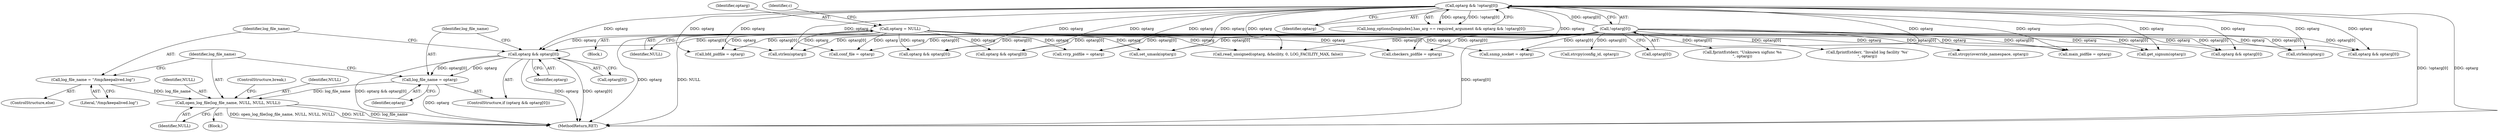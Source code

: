 digraph "0_keepalived_04f2d32871bb3b11d7dc024039952f2fe2750306@API" {
"1000366" [label="(Call,open_log_file(log_file_name, NULL, NULL, NULL))"];
"1000363" [label="(Call,log_file_name = \"/tmp/keepalived.log\")"];
"1000359" [label="(Call,log_file_name = optarg)"];
"1000354" [label="(Call,optarg && optarg[0])"];
"1000180" [label="(Call,optarg && !optarg[0])"];
"1000182" [label="(Call,!optarg[0])"];
"1000190" [label="(Call,optarg = NULL)"];
"1000653" [label="(Call,optarg && optarg[0])"];
"1000368" [label="(Identifier,NULL)"];
"1000180" [label="(Call,optarg && !optarg[0])"];
"1000359" [label="(Call,log_file_name = optarg)"];
"1000194" [label="(Identifier,c)"];
"1000520" [label="(Call,optarg && optarg[0])"];
"1000410" [label="(Call,optarg && optarg[0])"];
"1000181" [label="(Identifier,optarg)"];
"1000354" [label="(Call,optarg && optarg[0])"];
"1000362" [label="(ControlStructure,else)"];
"1000561" [label="(Call,strcpy(config_id, optarg))"];
"1000191" [label="(Identifier,optarg)"];
"1000183" [label="(Call,optarg[0])"];
"1000544" [label="(Call,strlen(optarg))"];
"1000576" [label="(Call,fprintf(stderr, \"Unknown sigfunc %s\n\", optarg))"];
"1000485" [label="(Call,checkers_pidfile = optarg)"];
"1000367" [label="(Identifier,log_file_name)"];
"1000369" [label="(Identifier,NULL)"];
"1000501" [label="(Call,bfd_pidfile = optarg)"];
"1000186" [label="(Block,)"];
"1000192" [label="(Identifier,NULL)"];
"1000747" [label="(MethodReturn,RET)"];
"1000558" [label="(Call,strlen(optarg))"];
"1000356" [label="(Call,optarg[0])"];
"1000454" [label="(Call,conf_file = optarg)"];
"1000568" [label="(Call,get_signum(optarg))"];
"1000360" [label="(Identifier,log_file_name)"];
"1000355" [label="(Identifier,optarg)"];
"1000353" [label="(ControlStructure,if (optarg && optarg[0]))"];
"1000361" [label="(Identifier,optarg)"];
"1000190" [label="(Call,optarg = NULL)"];
"1000511" [label="(Call,snmp_socket = optarg)"];
"1000496" [label="(Call,vrrp_pidfile = optarg)"];
"1000364" [label="(Identifier,log_file_name)"];
"1000182" [label="(Call,!optarg[0])"];
"1000363" [label="(Call,log_file_name = \"/tmp/keepalived.log\")"];
"1000172" [label="(Call,long_options[longindex].has_arg == required_argument && optarg && !optarg[0])"];
"1000384" [label="(Call,set_umask(optarg))"];
"1000195" [label="(Block,)"];
"1000335" [label="(Call,fprintf(stderr, \"Invalid log facility '%s'\n\", optarg))"];
"1000370" [label="(Identifier,NULL)"];
"1000608" [label="(Call,optarg && optarg[0])"];
"1000328" [label="(Call,read_unsigned(optarg, &facility, 0, LOG_FACILITY_MAX, false))"];
"1000480" [label="(Call,main_pidfile = optarg)"];
"1000547" [label="(Call,strcpy(override_namespace, optarg))"];
"1000366" [label="(Call,open_log_file(log_file_name, NULL, NULL, NULL))"];
"1000365" [label="(Literal,\"/tmp/keepalived.log\")"];
"1000371" [label="(ControlStructure,break;)"];
"1000366" -> "1000195"  [label="AST: "];
"1000366" -> "1000370"  [label="CFG: "];
"1000367" -> "1000366"  [label="AST: "];
"1000368" -> "1000366"  [label="AST: "];
"1000369" -> "1000366"  [label="AST: "];
"1000370" -> "1000366"  [label="AST: "];
"1000371" -> "1000366"  [label="CFG: "];
"1000366" -> "1000747"  [label="DDG: NULL"];
"1000366" -> "1000747"  [label="DDG: log_file_name"];
"1000366" -> "1000747"  [label="DDG: open_log_file(log_file_name, NULL, NULL, NULL)"];
"1000363" -> "1000366"  [label="DDG: log_file_name"];
"1000359" -> "1000366"  [label="DDG: log_file_name"];
"1000363" -> "1000362"  [label="AST: "];
"1000363" -> "1000365"  [label="CFG: "];
"1000364" -> "1000363"  [label="AST: "];
"1000365" -> "1000363"  [label="AST: "];
"1000367" -> "1000363"  [label="CFG: "];
"1000359" -> "1000353"  [label="AST: "];
"1000359" -> "1000361"  [label="CFG: "];
"1000360" -> "1000359"  [label="AST: "];
"1000361" -> "1000359"  [label="AST: "];
"1000367" -> "1000359"  [label="CFG: "];
"1000359" -> "1000747"  [label="DDG: optarg"];
"1000354" -> "1000359"  [label="DDG: optarg[0]"];
"1000354" -> "1000359"  [label="DDG: optarg"];
"1000354" -> "1000353"  [label="AST: "];
"1000354" -> "1000355"  [label="CFG: "];
"1000354" -> "1000356"  [label="CFG: "];
"1000355" -> "1000354"  [label="AST: "];
"1000356" -> "1000354"  [label="AST: "];
"1000360" -> "1000354"  [label="CFG: "];
"1000364" -> "1000354"  [label="CFG: "];
"1000354" -> "1000747"  [label="DDG: optarg[0]"];
"1000354" -> "1000747"  [label="DDG: optarg && optarg[0]"];
"1000354" -> "1000747"  [label="DDG: optarg"];
"1000180" -> "1000354"  [label="DDG: optarg"];
"1000190" -> "1000354"  [label="DDG: optarg"];
"1000182" -> "1000354"  [label="DDG: optarg[0]"];
"1000180" -> "1000172"  [label="AST: "];
"1000180" -> "1000181"  [label="CFG: "];
"1000180" -> "1000182"  [label="CFG: "];
"1000181" -> "1000180"  [label="AST: "];
"1000182" -> "1000180"  [label="AST: "];
"1000172" -> "1000180"  [label="CFG: "];
"1000180" -> "1000747"  [label="DDG: !optarg[0]"];
"1000180" -> "1000747"  [label="DDG: optarg"];
"1000180" -> "1000172"  [label="DDG: optarg"];
"1000180" -> "1000172"  [label="DDG: !optarg[0]"];
"1000182" -> "1000180"  [label="DDG: optarg[0]"];
"1000180" -> "1000328"  [label="DDG: optarg"];
"1000180" -> "1000384"  [label="DDG: optarg"];
"1000180" -> "1000410"  [label="DDG: optarg"];
"1000180" -> "1000454"  [label="DDG: optarg"];
"1000180" -> "1000480"  [label="DDG: optarg"];
"1000180" -> "1000485"  [label="DDG: optarg"];
"1000180" -> "1000496"  [label="DDG: optarg"];
"1000180" -> "1000501"  [label="DDG: optarg"];
"1000180" -> "1000511"  [label="DDG: optarg"];
"1000180" -> "1000520"  [label="DDG: optarg"];
"1000180" -> "1000544"  [label="DDG: optarg"];
"1000180" -> "1000558"  [label="DDG: optarg"];
"1000180" -> "1000568"  [label="DDG: optarg"];
"1000180" -> "1000608"  [label="DDG: optarg"];
"1000180" -> "1000653"  [label="DDG: optarg"];
"1000182" -> "1000183"  [label="CFG: "];
"1000183" -> "1000182"  [label="AST: "];
"1000182" -> "1000747"  [label="DDG: optarg[0]"];
"1000182" -> "1000328"  [label="DDG: optarg[0]"];
"1000182" -> "1000335"  [label="DDG: optarg[0]"];
"1000182" -> "1000384"  [label="DDG: optarg[0]"];
"1000182" -> "1000410"  [label="DDG: optarg[0]"];
"1000182" -> "1000454"  [label="DDG: optarg[0]"];
"1000182" -> "1000480"  [label="DDG: optarg[0]"];
"1000182" -> "1000485"  [label="DDG: optarg[0]"];
"1000182" -> "1000496"  [label="DDG: optarg[0]"];
"1000182" -> "1000501"  [label="DDG: optarg[0]"];
"1000182" -> "1000511"  [label="DDG: optarg[0]"];
"1000182" -> "1000520"  [label="DDG: optarg[0]"];
"1000182" -> "1000544"  [label="DDG: optarg[0]"];
"1000182" -> "1000547"  [label="DDG: optarg[0]"];
"1000182" -> "1000558"  [label="DDG: optarg[0]"];
"1000182" -> "1000561"  [label="DDG: optarg[0]"];
"1000182" -> "1000568"  [label="DDG: optarg[0]"];
"1000182" -> "1000576"  [label="DDG: optarg[0]"];
"1000182" -> "1000608"  [label="DDG: optarg[0]"];
"1000182" -> "1000653"  [label="DDG: optarg[0]"];
"1000190" -> "1000186"  [label="AST: "];
"1000190" -> "1000192"  [label="CFG: "];
"1000191" -> "1000190"  [label="AST: "];
"1000192" -> "1000190"  [label="AST: "];
"1000194" -> "1000190"  [label="CFG: "];
"1000190" -> "1000747"  [label="DDG: optarg"];
"1000190" -> "1000747"  [label="DDG: NULL"];
"1000190" -> "1000328"  [label="DDG: optarg"];
"1000190" -> "1000384"  [label="DDG: optarg"];
"1000190" -> "1000410"  [label="DDG: optarg"];
"1000190" -> "1000454"  [label="DDG: optarg"];
"1000190" -> "1000480"  [label="DDG: optarg"];
"1000190" -> "1000485"  [label="DDG: optarg"];
"1000190" -> "1000496"  [label="DDG: optarg"];
"1000190" -> "1000501"  [label="DDG: optarg"];
"1000190" -> "1000511"  [label="DDG: optarg"];
"1000190" -> "1000520"  [label="DDG: optarg"];
"1000190" -> "1000544"  [label="DDG: optarg"];
"1000190" -> "1000558"  [label="DDG: optarg"];
"1000190" -> "1000568"  [label="DDG: optarg"];
"1000190" -> "1000608"  [label="DDG: optarg"];
"1000190" -> "1000653"  [label="DDG: optarg"];
}
